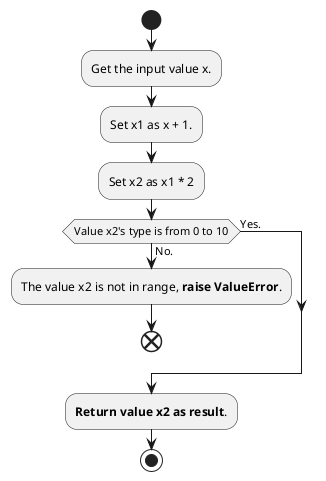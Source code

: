 @startuml

start

:Get the input value x.;

:Set x1 as x + 1.;
:Set x2 as x1 * 2;

if (Value x2's type is from 0 to 10) then (Yes.)
else (No.)
    :The value x2 is not in range, **raise ValueError**.;
    end
endif

:**Return value x2 as result**.;

stop

@enduml